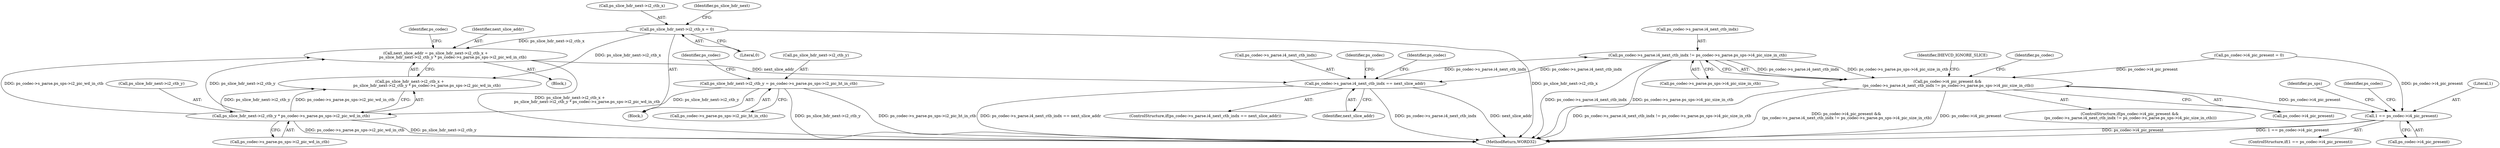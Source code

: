 digraph "0_Android_87fb7909c49e6a4510ba86ace1ffc83459c7e1b9@pointer" {
"1000993" [label="(Call,ps_codec->s_parse.i4_next_ctb_indx != ps_codec->s_parse.ps_sps->i4_pic_size_in_ctb)"];
"1000846" [label="(Call,ps_codec->s_parse.i4_next_ctb_indx == next_slice_addr)"];
"1000993" [label="(Call,ps_codec->s_parse.i4_next_ctb_indx != ps_codec->s_parse.ps_sps->i4_pic_size_in_ctb)"];
"1000828" [label="(Call,next_slice_addr = ps_slice_hdr_next->i2_ctb_x +\n                            ps_slice_hdr_next->i2_ctb_y * ps_codec->s_parse.ps_sps->i2_pic_wd_in_ctb)"];
"1001063" [label="(Call,ps_slice_hdr_next->i2_ctb_x = 0)"];
"1000834" [label="(Call,ps_slice_hdr_next->i2_ctb_y * ps_codec->s_parse.ps_sps->i2_pic_wd_in_ctb)"];
"1001068" [label="(Call,ps_slice_hdr_next->i2_ctb_y = ps_codec->s_parse.ps_sps->i2_pic_ht_in_ctb)"];
"1000989" [label="(Call,ps_codec->i4_pic_present &&\n (ps_codec->s_parse.i4_next_ctb_indx != ps_codec->s_parse.ps_sps->i4_pic_size_in_ctb))"];
"1001235" [label="(Call,1 == ps_codec->i4_pic_present)"];
"1001244" [label="(Identifier,ps_sps)"];
"1001081" [label="(Identifier,ps_codec)"];
"1000847" [label="(Call,ps_codec->s_parse.i4_next_ctb_indx)"];
"1000830" [label="(Call,ps_slice_hdr_next->i2_ctb_x +\n                            ps_slice_hdr_next->i2_ctb_y * ps_codec->s_parse.ps_sps->i2_pic_wd_in_ctb)"];
"1001069" [label="(Call,ps_slice_hdr_next->i2_ctb_y)"];
"1000999" [label="(Call,ps_codec->s_parse.ps_sps->i4_pic_size_in_ctb)"];
"1000829" [label="(Identifier,next_slice_addr)"];
"1000989" [label="(Call,ps_codec->i4_pic_present &&\n (ps_codec->s_parse.i4_next_ctb_indx != ps_codec->s_parse.ps_sps->i4_pic_size_in_ctb))"];
"1000860" [label="(Identifier,ps_codec)"];
"1001063" [label="(Call,ps_slice_hdr_next->i2_ctb_x = 0)"];
"1000855" [label="(Identifier,ps_codec)"];
"1000770" [label="(Call,ps_codec->i4_pic_present = 0)"];
"1001068" [label="(Call,ps_slice_hdr_next->i2_ctb_y = ps_codec->s_parse.ps_sps->i2_pic_ht_in_ctb)"];
"1000994" [label="(Call,ps_codec->s_parse.i4_next_ctb_indx)"];
"1000845" [label="(ControlStructure,if(ps_codec->s_parse.i4_next_ctb_indx == next_slice_addr))"];
"1001021" [label="(Block,)"];
"1000838" [label="(Call,ps_codec->s_parse.ps_sps->i2_pic_wd_in_ctb)"];
"1000988" [label="(ControlStructure,if(ps_codec->i4_pic_present &&\n (ps_codec->s_parse.i4_next_ctb_indx != ps_codec->s_parse.ps_sps->i4_pic_size_in_ctb)))"];
"1001234" [label="(ControlStructure,if(1 == ps_codec->i4_pic_present))"];
"1001072" [label="(Call,ps_codec->s_parse.ps_sps->i2_pic_ht_in_ctb)"];
"1000993" [label="(Call,ps_codec->s_parse.i4_next_ctb_indx != ps_codec->s_parse.ps_sps->i4_pic_size_in_ctb)"];
"1001067" [label="(Literal,0)"];
"1001903" [label="(MethodReturn,WORD32)"];
"1001064" [label="(Call,ps_slice_hdr_next->i2_ctb_x)"];
"1001070" [label="(Identifier,ps_slice_hdr_next)"];
"1000846" [label="(Call,ps_codec->s_parse.i4_next_ctb_indx == next_slice_addr)"];
"1001821" [label="(Identifier,ps_codec)"];
"1000835" [label="(Call,ps_slice_hdr_next->i2_ctb_y)"];
"1000828" [label="(Call,next_slice_addr = ps_slice_hdr_next->i2_ctb_x +\n                            ps_slice_hdr_next->i2_ctb_y * ps_codec->s_parse.ps_sps->i2_pic_wd_in_ctb)"];
"1000849" [label="(Identifier,ps_codec)"];
"1001012" [label="(Identifier,ps_codec)"];
"1001087" [label="(Identifier,IHEVCD_IGNORE_SLICE)"];
"1000834" [label="(Call,ps_slice_hdr_next->i2_ctb_y * ps_codec->s_parse.ps_sps->i2_pic_wd_in_ctb)"];
"1001237" [label="(Call,ps_codec->i4_pic_present)"];
"1001235" [label="(Call,1 == ps_codec->i4_pic_present)"];
"1001236" [label="(Literal,1)"];
"1000852" [label="(Identifier,next_slice_addr)"];
"1000808" [label="(Block,)"];
"1000990" [label="(Call,ps_codec->i4_pic_present)"];
"1000993" -> "1000989"  [label="AST: "];
"1000993" -> "1000999"  [label="CFG: "];
"1000994" -> "1000993"  [label="AST: "];
"1000999" -> "1000993"  [label="AST: "];
"1000989" -> "1000993"  [label="CFG: "];
"1000993" -> "1001903"  [label="DDG: ps_codec->s_parse.ps_sps->i4_pic_size_in_ctb"];
"1000993" -> "1001903"  [label="DDG: ps_codec->s_parse.i4_next_ctb_indx"];
"1000993" -> "1000846"  [label="DDG: ps_codec->s_parse.i4_next_ctb_indx"];
"1000993" -> "1000989"  [label="DDG: ps_codec->s_parse.i4_next_ctb_indx"];
"1000993" -> "1000989"  [label="DDG: ps_codec->s_parse.ps_sps->i4_pic_size_in_ctb"];
"1000846" -> "1000993"  [label="DDG: ps_codec->s_parse.i4_next_ctb_indx"];
"1000846" -> "1000845"  [label="AST: "];
"1000846" -> "1000852"  [label="CFG: "];
"1000847" -> "1000846"  [label="AST: "];
"1000852" -> "1000846"  [label="AST: "];
"1000855" -> "1000846"  [label="CFG: "];
"1000860" -> "1000846"  [label="CFG: "];
"1000846" -> "1001903"  [label="DDG: next_slice_addr"];
"1000846" -> "1001903"  [label="DDG: ps_codec->s_parse.i4_next_ctb_indx == next_slice_addr"];
"1000846" -> "1001903"  [label="DDG: ps_codec->s_parse.i4_next_ctb_indx"];
"1000828" -> "1000846"  [label="DDG: next_slice_addr"];
"1000828" -> "1000808"  [label="AST: "];
"1000828" -> "1000830"  [label="CFG: "];
"1000829" -> "1000828"  [label="AST: "];
"1000830" -> "1000828"  [label="AST: "];
"1000849" -> "1000828"  [label="CFG: "];
"1000828" -> "1001903"  [label="DDG: ps_slice_hdr_next->i2_ctb_x +\n                            ps_slice_hdr_next->i2_ctb_y * ps_codec->s_parse.ps_sps->i2_pic_wd_in_ctb"];
"1001063" -> "1000828"  [label="DDG: ps_slice_hdr_next->i2_ctb_x"];
"1000834" -> "1000828"  [label="DDG: ps_slice_hdr_next->i2_ctb_y"];
"1000834" -> "1000828"  [label="DDG: ps_codec->s_parse.ps_sps->i2_pic_wd_in_ctb"];
"1001063" -> "1001021"  [label="AST: "];
"1001063" -> "1001067"  [label="CFG: "];
"1001064" -> "1001063"  [label="AST: "];
"1001067" -> "1001063"  [label="AST: "];
"1001070" -> "1001063"  [label="CFG: "];
"1001063" -> "1001903"  [label="DDG: ps_slice_hdr_next->i2_ctb_x"];
"1001063" -> "1000830"  [label="DDG: ps_slice_hdr_next->i2_ctb_x"];
"1000834" -> "1000830"  [label="AST: "];
"1000834" -> "1000838"  [label="CFG: "];
"1000835" -> "1000834"  [label="AST: "];
"1000838" -> "1000834"  [label="AST: "];
"1000830" -> "1000834"  [label="CFG: "];
"1000834" -> "1001903"  [label="DDG: ps_codec->s_parse.ps_sps->i2_pic_wd_in_ctb"];
"1000834" -> "1001903"  [label="DDG: ps_slice_hdr_next->i2_ctb_y"];
"1000834" -> "1000830"  [label="DDG: ps_slice_hdr_next->i2_ctb_y"];
"1000834" -> "1000830"  [label="DDG: ps_codec->s_parse.ps_sps->i2_pic_wd_in_ctb"];
"1001068" -> "1000834"  [label="DDG: ps_slice_hdr_next->i2_ctb_y"];
"1001068" -> "1001021"  [label="AST: "];
"1001068" -> "1001072"  [label="CFG: "];
"1001069" -> "1001068"  [label="AST: "];
"1001072" -> "1001068"  [label="AST: "];
"1001081" -> "1001068"  [label="CFG: "];
"1001068" -> "1001903"  [label="DDG: ps_codec->s_parse.ps_sps->i2_pic_ht_in_ctb"];
"1001068" -> "1001903"  [label="DDG: ps_slice_hdr_next->i2_ctb_y"];
"1000989" -> "1000988"  [label="AST: "];
"1000989" -> "1000990"  [label="CFG: "];
"1000990" -> "1000989"  [label="AST: "];
"1001012" -> "1000989"  [label="CFG: "];
"1001087" -> "1000989"  [label="CFG: "];
"1000989" -> "1001903"  [label="DDG: ps_codec->s_parse.i4_next_ctb_indx != ps_codec->s_parse.ps_sps->i4_pic_size_in_ctb"];
"1000989" -> "1001903"  [label="DDG: ps_codec->i4_pic_present &&\n (ps_codec->s_parse.i4_next_ctb_indx != ps_codec->s_parse.ps_sps->i4_pic_size_in_ctb)"];
"1000989" -> "1001903"  [label="DDG: ps_codec->i4_pic_present"];
"1000770" -> "1000989"  [label="DDG: ps_codec->i4_pic_present"];
"1000989" -> "1001235"  [label="DDG: ps_codec->i4_pic_present"];
"1001235" -> "1001234"  [label="AST: "];
"1001235" -> "1001237"  [label="CFG: "];
"1001236" -> "1001235"  [label="AST: "];
"1001237" -> "1001235"  [label="AST: "];
"1001244" -> "1001235"  [label="CFG: "];
"1001821" -> "1001235"  [label="CFG: "];
"1001235" -> "1001903"  [label="DDG: ps_codec->i4_pic_present"];
"1001235" -> "1001903"  [label="DDG: 1 == ps_codec->i4_pic_present"];
"1000770" -> "1001235"  [label="DDG: ps_codec->i4_pic_present"];
}
